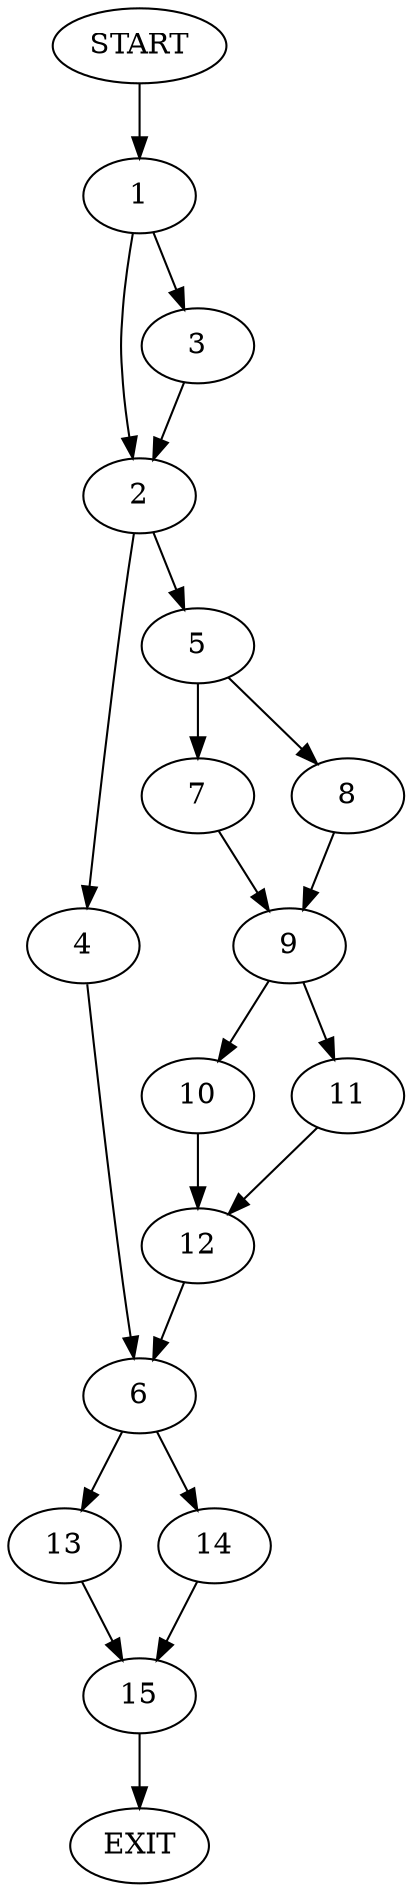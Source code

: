 digraph {
0 [label="START"]
16 [label="EXIT"]
0 -> 1
1 -> 2
1 -> 3
2 -> 4
2 -> 5
3 -> 2
4 -> 6
5 -> 7
5 -> 8
8 -> 9
7 -> 9
9 -> 10
9 -> 11
10 -> 12
11 -> 12
12 -> 6
6 -> 13
6 -> 14
14 -> 15
13 -> 15
15 -> 16
}
